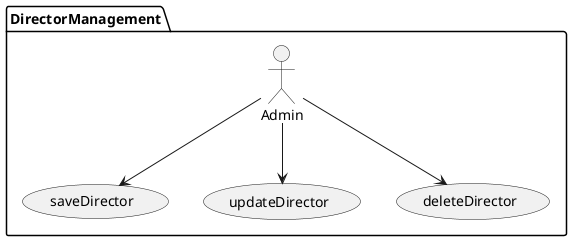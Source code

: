 @startuml
    package DirectorManagement {
        Admin --> (saveDirector)
        Admin --> (updateDirector)
        Admin --> (deleteDirector)
    }
@enduml